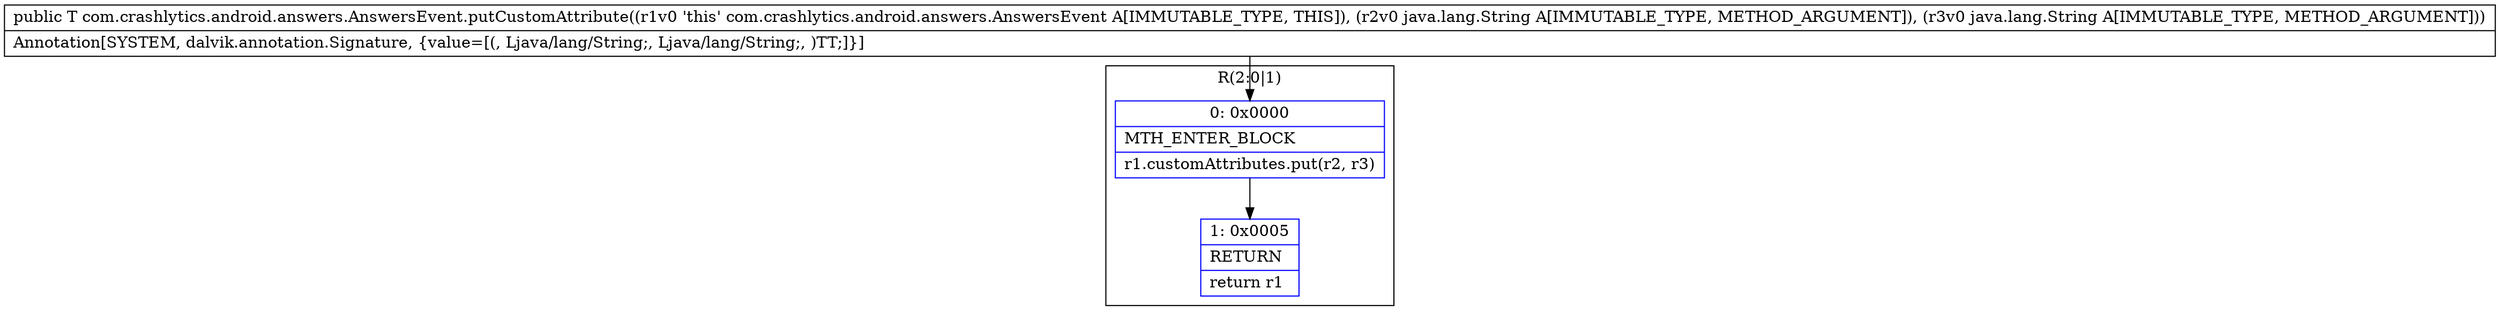 digraph "CFG forcom.crashlytics.android.answers.AnswersEvent.putCustomAttribute(Ljava\/lang\/String;Ljava\/lang\/String;)Lcom\/crashlytics\/android\/answers\/AnswersEvent;" {
subgraph cluster_Region_1207795167 {
label = "R(2:0|1)";
node [shape=record,color=blue];
Node_0 [shape=record,label="{0\:\ 0x0000|MTH_ENTER_BLOCK\l|r1.customAttributes.put(r2, r3)\l}"];
Node_1 [shape=record,label="{1\:\ 0x0005|RETURN\l|return r1\l}"];
}
MethodNode[shape=record,label="{public T com.crashlytics.android.answers.AnswersEvent.putCustomAttribute((r1v0 'this' com.crashlytics.android.answers.AnswersEvent A[IMMUTABLE_TYPE, THIS]), (r2v0 java.lang.String A[IMMUTABLE_TYPE, METHOD_ARGUMENT]), (r3v0 java.lang.String A[IMMUTABLE_TYPE, METHOD_ARGUMENT]))  | Annotation[SYSTEM, dalvik.annotation.Signature, \{value=[(, Ljava\/lang\/String;, Ljava\/lang\/String;, )TT;]\}]\l}"];
MethodNode -> Node_0;
Node_0 -> Node_1;
}

